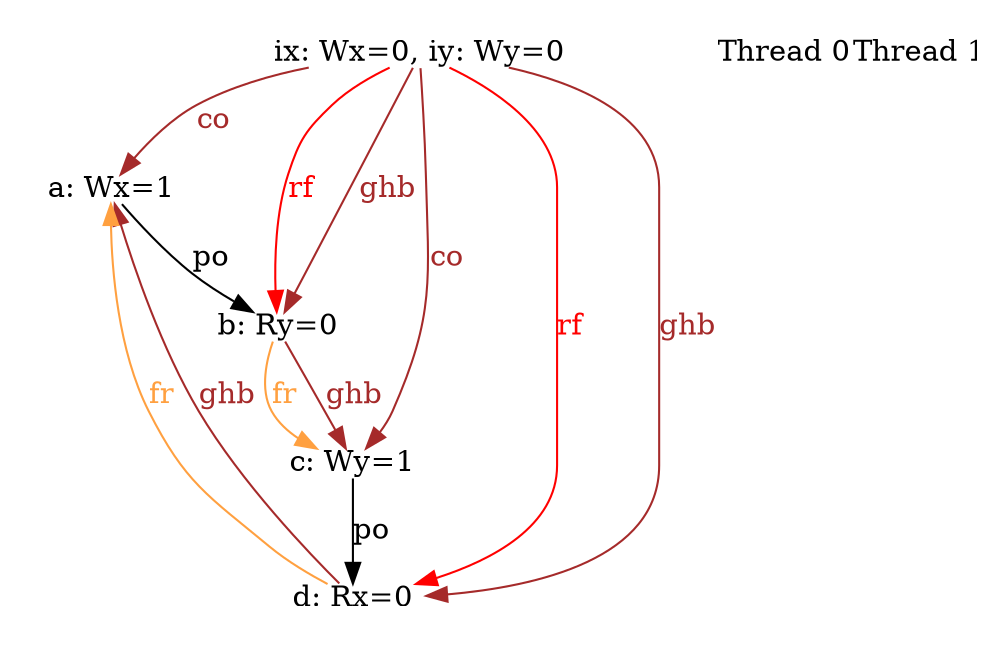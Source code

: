 digraph G {

margin="0.200000";


/* init events */
eiidinit [label="ix: Wx=0, iy: Wy=0", shape="none", pos="0.666700,1.250002!", fixedsize="true", height="0.194444", width="3.694444"];

/* the unlocked events */
proc0_label_node [shape=none, label="Thread 0", pos="1.000000,1.700003!", fixedsize=true, width=0.650000, height=0.187500]
eiid0 [label="a: Wx=1", shape="none", pos="1.000000,0.750000!", fixedsize="true", height="0.194444", width="0.972222"];
eiid1 [label="b: Ry=0", shape="none", pos="1.000000,0.000000!", fixedsize="true", height="0.194444", width="0.972222"];
proc1_label_node [shape=none, label="Thread 1", pos="2.000000,1.700003!", fixedsize=true, width=0.650000, height=0.187500]
eiid2 [label="c: Wy=1", shape="none", pos="2.000000,0.750000!", fixedsize="true", height="0.194444", width="0.972222"];
eiid3 [label="d: Rx=0", shape="none", pos="2.000000,0.000000!", fixedsize="true", height="0.194444", width="0.972222"];

/* the intra_causality_data edges */


/* the intra_causality_control edges */

/* the poi edges */
eiid0 -> eiid1 [label="po", color="black", fontcolor="black"];
eiid2 -> eiid3 [label="po", color="black", fontcolor="black"];
/* the rfmap edges */
eiidinit -> eiid1 [label="rf", color="red", fontcolor="red"];
eiidinit -> eiid3 [label="rf", color="red", fontcolor="red"];


/* The viewed-before edges */
eiid1 -> eiid2 [label="ghb", color="brown", fontcolor="brown"];
eiid3 -> eiid0 [label="ghb", color="brown", fontcolor="brown"];
eiidinit -> eiid1 [label="ghb", color="brown", fontcolor="brown"];
eiidinit -> eiid3 [label="ghb", color="brown", fontcolor="brown"];
eiid1 -> eiid2 [label="fr", color="#ffa040", fontcolor="#ffa040"];
eiid3 -> eiid0 [label="fr", color="#ffa040", fontcolor="#ffa040"];
eiidinit -> eiid2 [label="co", color="brown", fontcolor="brown"];
eiidinit -> eiid0 [label="co", color="brown", fontcolor="brown"];
}
